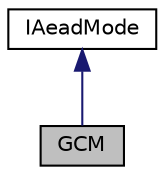 digraph "GCM"
{
 // LATEX_PDF_SIZE
  edge [fontname="Helvetica",fontsize="10",labelfontname="Helvetica",labelfontsize="10"];
  node [fontname="Helvetica",fontsize="10",shape=record];
  Node1 [label="GCM",height=0.2,width=0.4,color="black", fillcolor="grey75", style="filled", fontcolor="black",tooltip="GCM: A Galois/Counter Authenticated block cipher mode"];
  Node2 -> Node1 [dir="back",color="midnightblue",fontsize="10",style="solid",fontname="Helvetica"];
  Node2 [label="IAeadMode",height=0.2,width=0.4,color="black", fillcolor="white", style="filled",URL="$class_i_aead_mode.html",tooltip="An AEAD block-cipher mode virtual interface class."];
}
